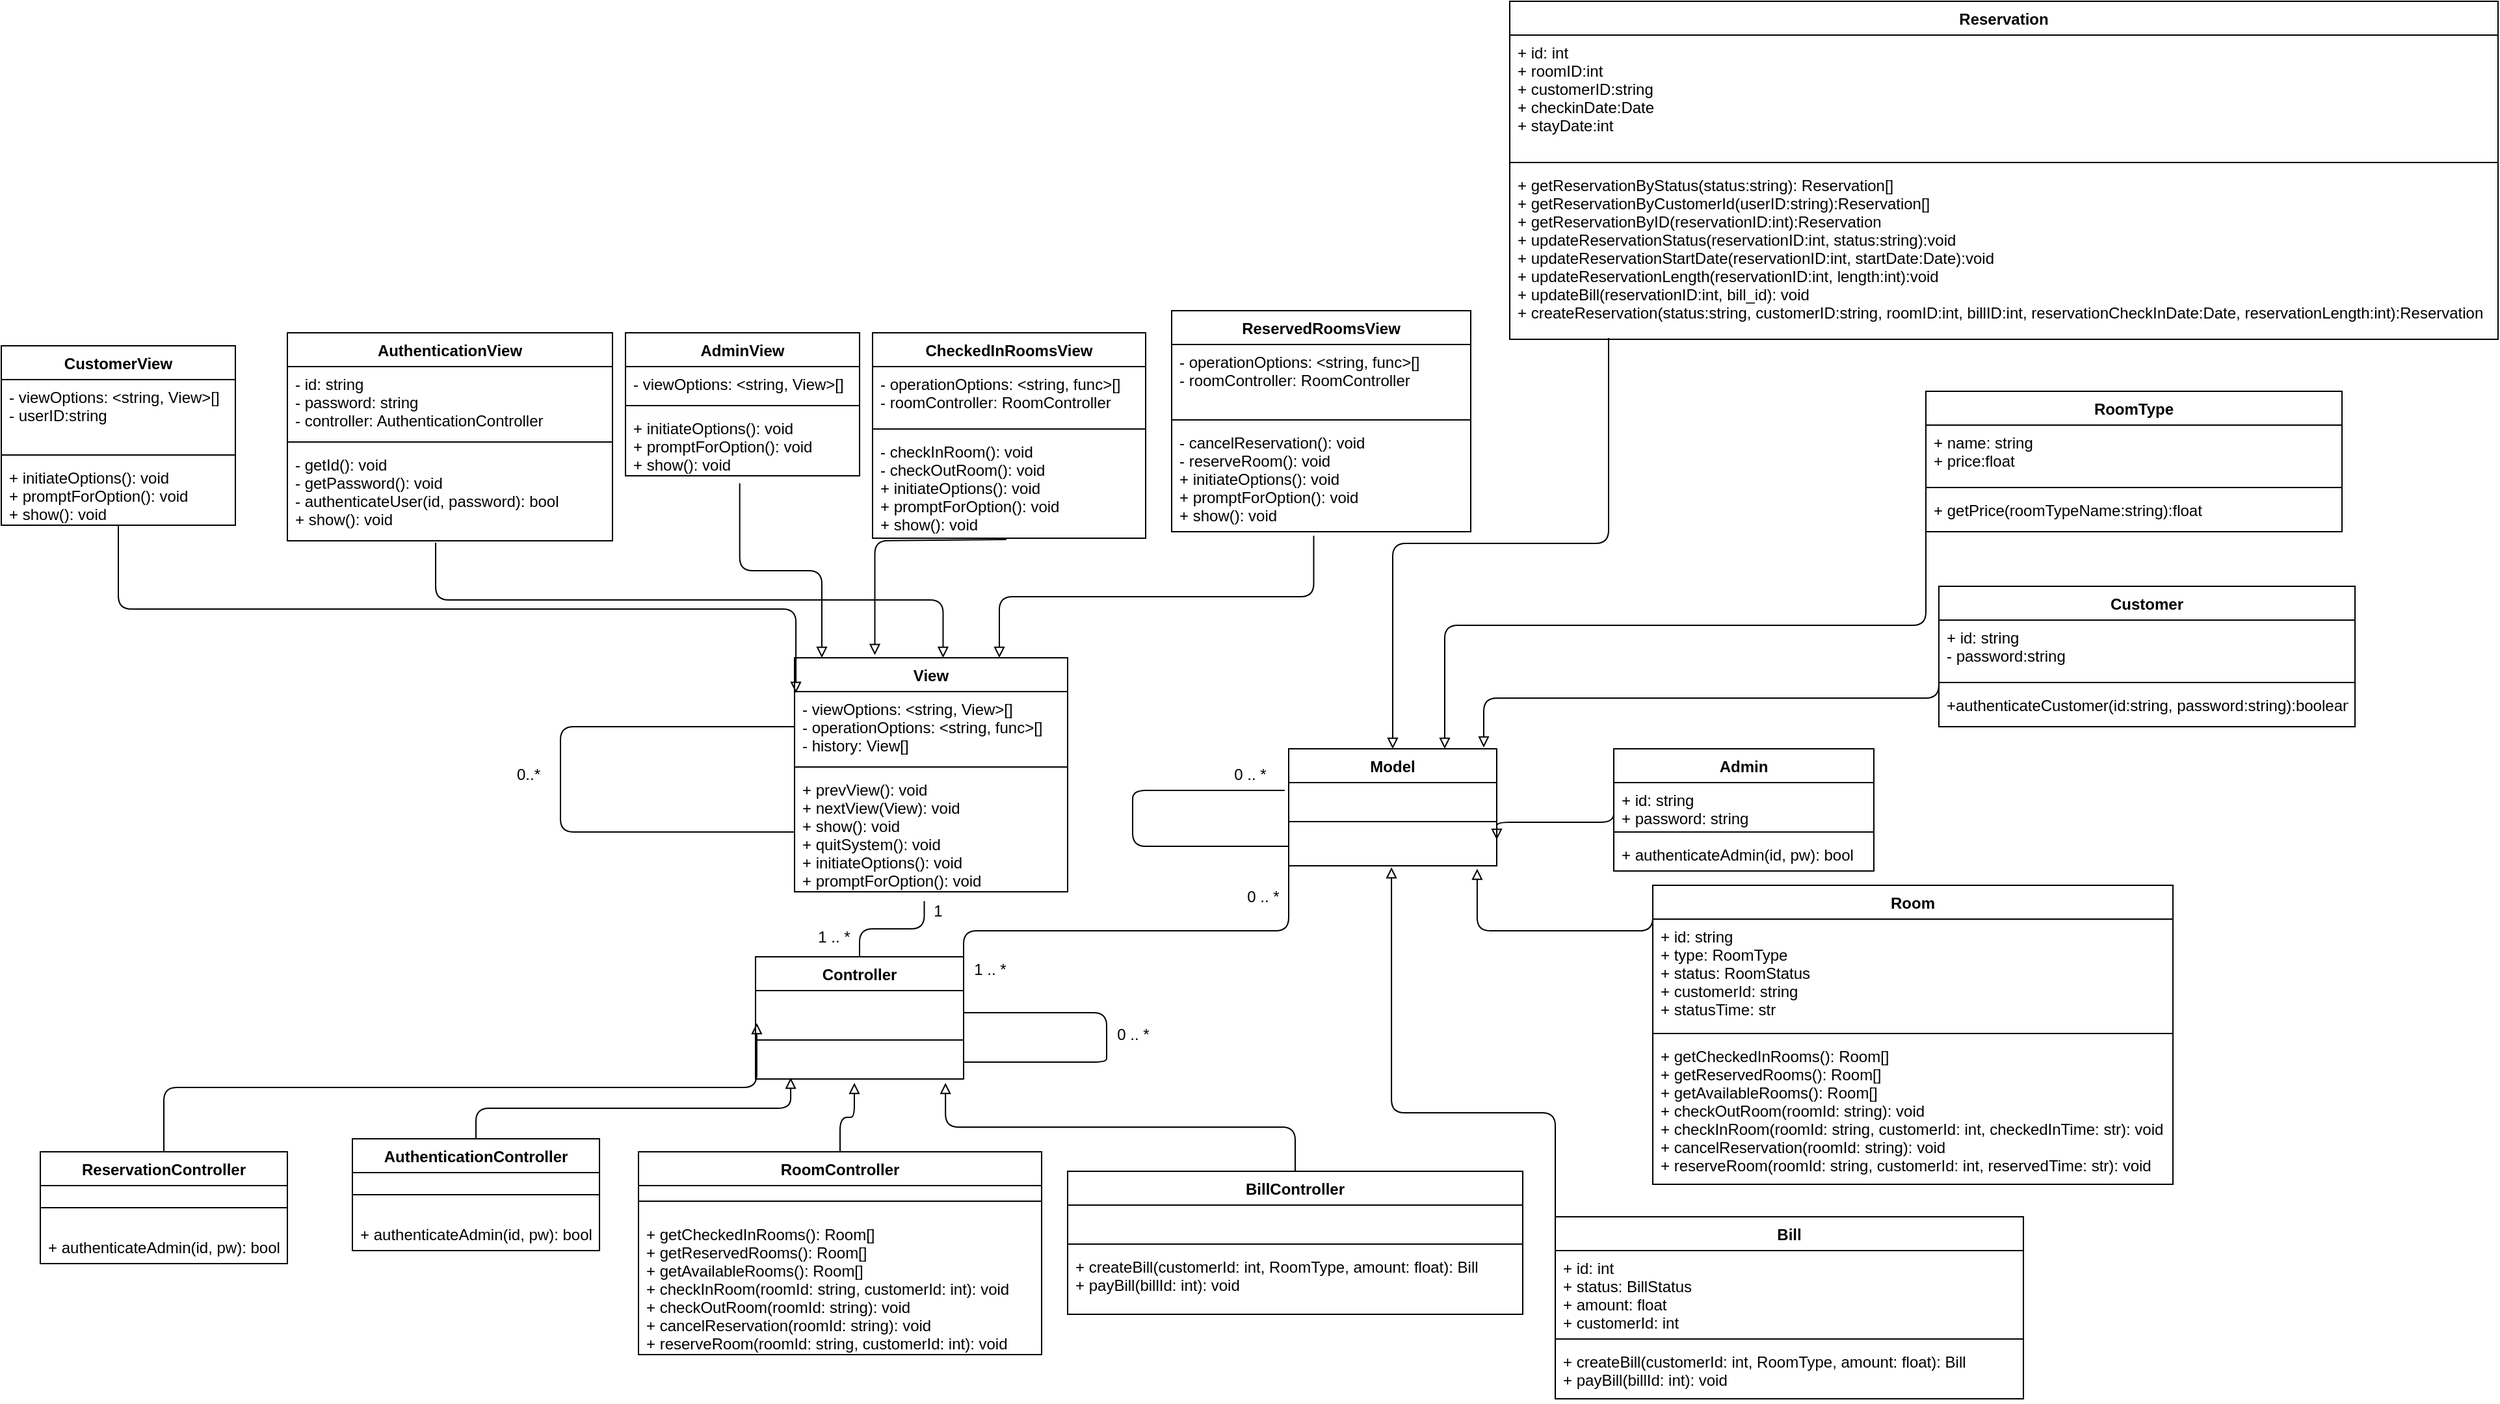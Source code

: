 <mxfile version="20.2.3" type="device"><diagram id="GkyFq522ufnCWcVk9DP3" name="Page-1"><mxGraphModel dx="2522" dy="1707" grid="1" gridSize="10" guides="1" tooltips="1" connect="1" arrows="1" fold="1" page="1" pageScale="1" pageWidth="1100" pageHeight="850" math="0" shadow="0"><root><mxCell id="0"/><mxCell id="1" parent="0"/><mxCell id="Hiqv2ZZL3TNzSeIykQGR-9" value="" style="endArrow=block;html=1;endFill=0;edgeStyle=elbowEdgeStyle;elbow=vertical;entryX=0.544;entryY=0;entryDx=0;entryDy=0;entryPerimeter=0;exitX=0.456;exitY=1.019;exitDx=0;exitDy=0;exitPerimeter=0;" parent="1" source="Hiqv2ZZL3TNzSeIykQGR-8" target="Hiqv2ZZL3TNzSeIykQGR-1" edge="1"><mxGeometry width="160" relative="1" as="geometry"><mxPoint x="110" y="115" as="sourcePoint"/><mxPoint x="610" y="95" as="targetPoint"/></mxGeometry></mxCell><mxCell id="Hiqv2ZZL3TNzSeIykQGR-28" value="" style="endArrow=block;html=1;endFill=0;edgeStyle=elbowEdgeStyle;elbow=vertical;entryX=0.1;entryY=0;entryDx=0;entryDy=0;entryPerimeter=0;exitX=0.488;exitY=1.115;exitDx=0;exitDy=0;exitPerimeter=0;" parent="1" source="Hiqv2ZZL3TNzSeIykQGR-14" target="Hiqv2ZZL3TNzSeIykQGR-1" edge="1"><mxGeometry width="160" relative="1" as="geometry"><mxPoint x="110" y="25" as="sourcePoint"/><mxPoint x="334.96" y="-96.01" as="targetPoint"/></mxGeometry></mxCell><mxCell id="Hiqv2ZZL3TNzSeIykQGR-29" value="" style="endArrow=block;html=1;endFill=0;edgeStyle=elbowEdgeStyle;elbow=vertical;entryX=0.294;entryY=-0.012;entryDx=0;entryDy=0;entryPerimeter=0;exitX=0.49;exitY=1.013;exitDx=0;exitDy=0;exitPerimeter=0;" parent="1" source="Hiqv2ZZL3TNzSeIykQGR-18" target="Hiqv2ZZL3TNzSeIykQGR-1" edge="1"><mxGeometry width="160" relative="1" as="geometry"><mxPoint x="290" y="25" as="sourcePoint"/><mxPoint x="334.96" y="-96.01" as="targetPoint"/><Array as="points"><mxPoint x="520" y="175"/></Array></mxGeometry></mxCell><mxCell id="Hiqv2ZZL3TNzSeIykQGR-30" value="" style="endArrow=block;html=1;endFill=0;edgeStyle=elbowEdgeStyle;elbow=vertical;exitX=0.475;exitY=1.038;exitDx=0;exitDy=0;entryX=0.75;entryY=0;entryDx=0;entryDy=0;exitPerimeter=0;" parent="1" source="Hiqv2ZZL3TNzSeIykQGR-22" target="Hiqv2ZZL3TNzSeIykQGR-1" edge="1"><mxGeometry width="160" relative="1" as="geometry"><mxPoint x="625.04" y="25" as="sourcePoint"/><mxPoint x="340" y="-95" as="targetPoint"/></mxGeometry></mxCell><mxCell id="Hiqv2ZZL3TNzSeIykQGR-48" value="" style="endArrow=block;html=1;endFill=0;edgeStyle=elbowEdgeStyle;elbow=vertical;exitX=0.5;exitY=0;exitDx=0;exitDy=0;entryX=0.169;entryY=0.962;entryDx=0;entryDy=0;entryPerimeter=0;" parent="1" source="Hiqv2ZZL3TNzSeIykQGR-36" target="Hiqv2ZZL3TNzSeIykQGR-35" edge="1"><mxGeometry width="160" relative="1" as="geometry"><mxPoint x="700" y="485" as="sourcePoint"/><mxPoint x="860" y="485" as="targetPoint"/></mxGeometry></mxCell><mxCell id="Hiqv2ZZL3TNzSeIykQGR-49" value="" style="endArrow=block;html=1;endFill=0;edgeStyle=elbowEdgeStyle;elbow=vertical;entryX=0.475;entryY=1.115;entryDx=0;entryDy=0;entryPerimeter=0;exitX=0.5;exitY=0;exitDx=0;exitDy=0;" parent="1" source="Hiqv2ZZL3TNzSeIykQGR-40" target="Hiqv2ZZL3TNzSeIykQGR-35" edge="1"><mxGeometry width="160" relative="1" as="geometry"><mxPoint x="446" y="625" as="sourcePoint"/><mxPoint x="407.04" y="590.012" as="targetPoint"/></mxGeometry></mxCell><mxCell id="Hiqv2ZZL3TNzSeIykQGR-50" value="" style="endArrow=block;html=1;endFill=0;edgeStyle=elbowEdgeStyle;elbow=vertical;entryX=0.913;entryY=1.115;entryDx=0;entryDy=0;entryPerimeter=0;exitX=0.5;exitY=0;exitDx=0;exitDy=0;" parent="1" source="Hiqv2ZZL3TNzSeIykQGR-44" target="Hiqv2ZZL3TNzSeIykQGR-35" edge="1"><mxGeometry width="160" relative="1" as="geometry"><mxPoint x="460" y="645" as="sourcePoint"/><mxPoint x="456" y="593.99" as="targetPoint"/></mxGeometry></mxCell><mxCell id="Hiqv2ZZL3TNzSeIykQGR-52" value="1 .. *" style="text;html=1;align=center;verticalAlign=middle;resizable=0;points=[];autosize=1;" parent="1" vertex="1"><mxGeometry x="410" y="470" width="40" height="20" as="geometry"/></mxCell><mxCell id="Hiqv2ZZL3TNzSeIykQGR-54" value="" style="html=1;endArrow=none;endFill=0;edgeStyle=elbowEdgeStyle;elbow=vertical;endSize=10;entryX=0.475;entryY=1.077;entryDx=0;entryDy=0;entryPerimeter=0;exitX=0.5;exitY=0;exitDx=0;exitDy=0;" parent="1" source="Hiqv2ZZL3TNzSeIykQGR-32" target="Hiqv2ZZL3TNzSeIykQGR-4" edge="1"><mxGeometry width="160" relative="1" as="geometry"><mxPoint x="476" y="465" as="sourcePoint"/><mxPoint x="740" y="405" as="targetPoint"/></mxGeometry></mxCell><mxCell id="Hiqv2ZZL3TNzSeIykQGR-55" value="1" style="text;html=1;align=center;verticalAlign=middle;resizable=0;points=[];autosize=1;" parent="1" vertex="1"><mxGeometry x="500" y="450" width="20" height="20" as="geometry"/></mxCell><mxCell id="Hiqv2ZZL3TNzSeIykQGR-83" value="" style="endArrow=block;html=1;endFill=0;edgeStyle=elbowEdgeStyle;elbow=vertical;exitX=0;exitY=0.5;exitDx=0;exitDy=0;" parent="1" source="Hiqv2ZZL3TNzSeIykQGR-68" edge="1"><mxGeometry width="160" relative="1" as="geometry"><mxPoint x="1000" y="385" as="sourcePoint"/><mxPoint x="930" y="334" as="targetPoint"/></mxGeometry></mxCell><mxCell id="Hiqv2ZZL3TNzSeIykQGR-86" value="" style="endArrow=block;html=1;endFill=0;edgeStyle=elbowEdgeStyle;elbow=vertical;exitX=0;exitY=0.5;exitDx=0;exitDy=0;" parent="1" source="Hiqv2ZZL3TNzSeIykQGR-72" edge="1"><mxGeometry width="160" relative="1" as="geometry"><mxPoint x="950" y="405" as="sourcePoint"/><mxPoint x="940" y="405" as="targetPoint"/></mxGeometry></mxCell><mxCell id="Hiqv2ZZL3TNzSeIykQGR-88" value="" style="endArrow=block;html=1;endFill=0;edgeStyle=elbowEdgeStyle;elbow=vertical;exitX=0;exitY=0;exitDx=0;exitDy=0;entryX=0.906;entryY=1.077;entryDx=0;entryDy=0;entryPerimeter=0;" parent="1" source="Hiqv2ZZL3TNzSeIykQGR-75" target="Hiqv2ZZL3TNzSeIykQGR-66" edge="1"><mxGeometry width="160" relative="1" as="geometry"><mxPoint x="1020" y="527.5" as="sourcePoint"/><mxPoint x="930" y="528.5" as="targetPoint"/><Array as="points"><mxPoint x="980" y="475"/><mxPoint x="980" y="454"/></Array></mxGeometry></mxCell><mxCell id="Hiqv2ZZL3TNzSeIykQGR-89" value="" style="endArrow=block;html=1;endFill=0;edgeStyle=elbowEdgeStyle;elbow=vertical;exitX=0;exitY=0.359;exitDx=0;exitDy=0;entryX=0.494;entryY=1.038;entryDx=0;entryDy=0;entryPerimeter=0;exitPerimeter=0;" parent="1" source="Hiqv2ZZL3TNzSeIykQGR-80" target="Hiqv2ZZL3TNzSeIykQGR-66" edge="1"><mxGeometry width="160" relative="1" as="geometry"><mxPoint x="1030" y="605" as="sourcePoint"/><mxPoint x="924.96" y="543.002" as="targetPoint"/><Array as="points"><mxPoint x="980" y="615"/></Array></mxGeometry></mxCell><mxCell id="Hiqv2ZZL3TNzSeIykQGR-90" value="" style="edgeStyle=elbowEdgeStyle;html=1;endArrow=none;elbow=vertical;exitX=1;exitY=0.5;exitDx=0;exitDy=0;" parent="1" source="Hiqv2ZZL3TNzSeIykQGR-33" edge="1"><mxGeometry width="160" relative="1" as="geometry"><mxPoint x="620" y="405" as="sourcePoint"/><mxPoint x="780" y="374" as="targetPoint"/><Array as="points"><mxPoint x="750" y="475"/><mxPoint x="670" y="534"/></Array></mxGeometry></mxCell><mxCell id="Hiqv2ZZL3TNzSeIykQGR-91" value="0 .. *" style="text;html=1;align=center;verticalAlign=middle;resizable=0;points=[];autosize=1;" parent="1" vertex="1"><mxGeometry x="740" y="439" width="40" height="20" as="geometry"/></mxCell><mxCell id="Hiqv2ZZL3TNzSeIykQGR-92" value="1 .. *" style="text;html=1;align=center;verticalAlign=middle;resizable=0;points=[];autosize=1;" parent="1" vertex="1"><mxGeometry x="530" y="495" width="40" height="20" as="geometry"/></mxCell><mxCell id="iEC_r5GPIJfNSvtTYuvK-2" value="0 .. *" style="text;html=1;align=center;verticalAlign=middle;resizable=0;points=[];autosize=1;" parent="1" vertex="1"><mxGeometry x="640" y="545" width="40" height="20" as="geometry"/></mxCell><mxCell id="Hiqv2ZZL3TNzSeIykQGR-1" value="View" style="swimlane;fontStyle=1;align=center;verticalAlign=top;childLayout=stackLayout;horizontal=1;startSize=26;horizontalStack=0;resizeParent=1;resizeParentMax=0;resizeLast=0;collapsible=1;marginBottom=0;" parent="1" vertex="1"><mxGeometry x="400" y="265" width="210" height="180" as="geometry"/></mxCell><mxCell id="Hiqv2ZZL3TNzSeIykQGR-2" value="- viewOptions: &lt;string, View&gt;[]&#10;- operationOptions: &lt;string, func&gt;[]&#10;- history: View[]" style="text;strokeColor=none;fillColor=none;align=left;verticalAlign=top;spacingLeft=4;spacingRight=4;overflow=hidden;rotatable=0;points=[[0,0.5],[1,0.5]];portConstraint=eastwest;" parent="Hiqv2ZZL3TNzSeIykQGR-1" vertex="1"><mxGeometry y="26" width="210" height="54" as="geometry"/></mxCell><mxCell id="Hiqv2ZZL3TNzSeIykQGR-3" value="" style="line;strokeWidth=1;fillColor=none;align=left;verticalAlign=middle;spacingTop=-1;spacingLeft=3;spacingRight=3;rotatable=0;labelPosition=right;points=[];portConstraint=eastwest;" parent="Hiqv2ZZL3TNzSeIykQGR-1" vertex="1"><mxGeometry y="80" width="210" height="8" as="geometry"/></mxCell><mxCell id="Hiqv2ZZL3TNzSeIykQGR-4" value="+ prevView(): void&#10;+ nextView(View): void&#10;+ show(): void&#10;+ quitSystem(): void&#10;+ initiateOptions(): void&#10;+ promptForOption(): void" style="text;strokeColor=none;fillColor=none;align=left;verticalAlign=top;spacingLeft=4;spacingRight=4;overflow=hidden;rotatable=0;points=[[0,0.5],[1,0.5]];portConstraint=eastwest;" parent="Hiqv2ZZL3TNzSeIykQGR-1" vertex="1"><mxGeometry y="88" width="210" height="92" as="geometry"/></mxCell><mxCell id="Qbf3u0AygKGLp--Ei2p_-1" value="" style="endArrow=none;html=1;entryX=0;entryY=0.5;entryDx=0;entryDy=0;exitX=0;exitY=0.5;exitDx=0;exitDy=0;" parent="Hiqv2ZZL3TNzSeIykQGR-1" source="Hiqv2ZZL3TNzSeIykQGR-4" target="Hiqv2ZZL3TNzSeIykQGR-2" edge="1"><mxGeometry width="50" height="50" relative="1" as="geometry"><mxPoint x="140" y="265" as="sourcePoint"/><mxPoint x="190" y="215" as="targetPoint"/><Array as="points"><mxPoint x="-180" y="134"/><mxPoint x="-180" y="85"/><mxPoint x="-180" y="53"/></Array></mxGeometry></mxCell><mxCell id="Hiqv2ZZL3TNzSeIykQGR-32" value="Controller" style="swimlane;fontStyle=1;align=center;verticalAlign=top;childLayout=stackLayout;horizontal=1;startSize=26;horizontalStack=0;resizeParent=1;resizeParentMax=0;resizeLast=0;collapsible=1;marginBottom=0;" parent="1" vertex="1"><mxGeometry x="370" y="495" width="160" height="94" as="geometry"/></mxCell><mxCell id="Hiqv2ZZL3TNzSeIykQGR-33" value=" &#10;" style="text;strokeColor=none;fillColor=none;align=left;verticalAlign=top;spacingLeft=4;spacingRight=4;overflow=hidden;rotatable=0;points=[[0,0.5],[1,0.5]];portConstraint=eastwest;" parent="Hiqv2ZZL3TNzSeIykQGR-32" vertex="1"><mxGeometry y="26" width="160" height="34" as="geometry"/></mxCell><mxCell id="Hiqv2ZZL3TNzSeIykQGR-34" value="" style="line;strokeWidth=1;fillColor=none;align=left;verticalAlign=middle;spacingTop=-1;spacingLeft=3;spacingRight=3;rotatable=0;labelPosition=right;points=[];portConstraint=eastwest;" parent="Hiqv2ZZL3TNzSeIykQGR-32" vertex="1"><mxGeometry y="60" width="160" height="8" as="geometry"/></mxCell><mxCell id="Hiqv2ZZL3TNzSeIykQGR-35" value=" &#10;" style="text;strokeColor=none;fillColor=none;align=left;verticalAlign=top;spacingLeft=4;spacingRight=4;overflow=hidden;rotatable=0;points=[[0,0.5],[1,0.5]];portConstraint=eastwest;" parent="Hiqv2ZZL3TNzSeIykQGR-32" vertex="1"><mxGeometry y="68" width="160" height="26" as="geometry"/></mxCell><mxCell id="iEC_r5GPIJfNSvtTYuvK-1" value="" style="endArrow=none;html=1;exitX=1;exitY=0.5;exitDx=0;exitDy=0;entryX=1;entryY=0.5;entryDx=0;entryDy=0;" parent="Hiqv2ZZL3TNzSeIykQGR-32" source="Hiqv2ZZL3TNzSeIykQGR-33" target="Hiqv2ZZL3TNzSeIykQGR-35" edge="1"><mxGeometry width="50" height="50" relative="1" as="geometry"><mxPoint x="160" y="20" as="sourcePoint"/><mxPoint x="210" y="-30" as="targetPoint"/><Array as="points"><mxPoint x="270" y="43"/><mxPoint x="270" y="70"/><mxPoint x="270" y="81"/></Array></mxGeometry></mxCell><mxCell id="Hiqv2ZZL3TNzSeIykQGR-67" value="Customer" style="swimlane;fontStyle=1;align=center;verticalAlign=top;childLayout=stackLayout;horizontal=1;startSize=26;horizontalStack=0;resizeParent=1;resizeParentMax=0;resizeLast=0;collapsible=1;marginBottom=0;" parent="1" vertex="1"><mxGeometry x="1280" y="210" width="320" height="108" as="geometry"/></mxCell><mxCell id="Hiqv2ZZL3TNzSeIykQGR-68" value="+ id: string&#10;- password:string" style="text;strokeColor=none;fillColor=none;align=left;verticalAlign=top;spacingLeft=4;spacingRight=4;overflow=hidden;rotatable=0;points=[[0,0.5],[1,0.5]];portConstraint=eastwest;" parent="Hiqv2ZZL3TNzSeIykQGR-67" vertex="1"><mxGeometry y="26" width="320" height="44" as="geometry"/></mxCell><mxCell id="Hiqv2ZZL3TNzSeIykQGR-69" value="" style="line;strokeWidth=1;fillColor=none;align=left;verticalAlign=middle;spacingTop=-1;spacingLeft=3;spacingRight=3;rotatable=0;labelPosition=right;points=[];portConstraint=eastwest;" parent="Hiqv2ZZL3TNzSeIykQGR-67" vertex="1"><mxGeometry y="70" width="320" height="8" as="geometry"/></mxCell><mxCell id="Hiqv2ZZL3TNzSeIykQGR-70" value="+authenticateCustomer(id:string, password:string):boolean" style="text;strokeColor=none;fillColor=none;align=left;verticalAlign=top;spacingLeft=4;spacingRight=4;overflow=hidden;rotatable=0;points=[[0,0.5],[1,0.5]];portConstraint=eastwest;" parent="Hiqv2ZZL3TNzSeIykQGR-67" vertex="1"><mxGeometry y="78" width="320" height="30" as="geometry"/></mxCell><mxCell id="Hiqv2ZZL3TNzSeIykQGR-63" value="Model" style="swimlane;fontStyle=1;align=center;verticalAlign=top;childLayout=stackLayout;horizontal=1;startSize=26;horizontalStack=0;resizeParent=1;resizeParentMax=0;resizeLast=0;collapsible=1;marginBottom=0;" parent="1" vertex="1"><mxGeometry x="780" y="335" width="160" height="90" as="geometry"/></mxCell><mxCell id="Hiqv2ZZL3TNzSeIykQGR-64" value=" &#10;" style="text;strokeColor=none;fillColor=none;align=left;verticalAlign=top;spacingLeft=4;spacingRight=4;overflow=hidden;rotatable=0;points=[[0,0.5],[1,0.5]];portConstraint=eastwest;" parent="Hiqv2ZZL3TNzSeIykQGR-63" vertex="1"><mxGeometry y="26" width="160" height="26" as="geometry"/></mxCell><mxCell id="Hiqv2ZZL3TNzSeIykQGR-65" value="" style="line;strokeWidth=1;fillColor=none;align=left;verticalAlign=middle;spacingTop=-1;spacingLeft=3;spacingRight=3;rotatable=0;labelPosition=right;points=[];portConstraint=eastwest;" parent="Hiqv2ZZL3TNzSeIykQGR-63" vertex="1"><mxGeometry y="52" width="160" height="8" as="geometry"/></mxCell><mxCell id="Hiqv2ZZL3TNzSeIykQGR-66" value=" &#10;" style="text;strokeColor=none;fillColor=none;align=left;verticalAlign=top;spacingLeft=4;spacingRight=4;overflow=hidden;rotatable=0;points=[[0,0.5],[1,0.5]];portConstraint=eastwest;" parent="Hiqv2ZZL3TNzSeIykQGR-63" vertex="1"><mxGeometry y="60" width="160" height="30" as="geometry"/></mxCell><mxCell id="Qbf3u0AygKGLp--Ei2p_-4" value="" style="endArrow=none;html=1;entryX=-0.019;entryY=0.231;entryDx=0;entryDy=0;entryPerimeter=0;exitX=0;exitY=0.5;exitDx=0;exitDy=0;" parent="Hiqv2ZZL3TNzSeIykQGR-63" source="Hiqv2ZZL3TNzSeIykQGR-66" target="Hiqv2ZZL3TNzSeIykQGR-64" edge="1"><mxGeometry width="50" height="50" relative="1" as="geometry"><mxPoint x="-240" y="195" as="sourcePoint"/><mxPoint x="-190" y="145" as="targetPoint"/><Array as="points"><mxPoint x="-120" y="75"/><mxPoint x="-120" y="55"/><mxPoint x="-120" y="32"/></Array></mxGeometry></mxCell><mxCell id="Hiqv2ZZL3TNzSeIykQGR-15" value="CheckedInRoomsView" style="swimlane;fontStyle=1;align=center;verticalAlign=top;childLayout=stackLayout;horizontal=1;startSize=26;horizontalStack=0;resizeParent=1;resizeParentMax=0;resizeLast=0;collapsible=1;marginBottom=0;" parent="1" vertex="1"><mxGeometry x="460" y="15" width="210" height="158" as="geometry"/></mxCell><mxCell id="Hiqv2ZZL3TNzSeIykQGR-16" value="- operationOptions: &lt;string, func&gt;[]&#10;- roomController: RoomController&#10;" style="text;strokeColor=none;fillColor=none;align=left;verticalAlign=top;spacingLeft=4;spacingRight=4;overflow=hidden;rotatable=0;points=[[0,0.5],[1,0.5]];portConstraint=eastwest;" parent="Hiqv2ZZL3TNzSeIykQGR-15" vertex="1"><mxGeometry y="26" width="210" height="44" as="geometry"/></mxCell><mxCell id="Hiqv2ZZL3TNzSeIykQGR-17" value="" style="line;strokeWidth=1;fillColor=none;align=left;verticalAlign=middle;spacingTop=-1;spacingLeft=3;spacingRight=3;rotatable=0;labelPosition=right;points=[];portConstraint=eastwest;" parent="Hiqv2ZZL3TNzSeIykQGR-15" vertex="1"><mxGeometry y="70" width="210" height="8" as="geometry"/></mxCell><mxCell id="Hiqv2ZZL3TNzSeIykQGR-18" value="- checkInRoom(): void&#10;- checkOutRoom(): void&#10;+ initiateOptions(): void&#10;+ promptForOption(): void&#10;+ show(): void" style="text;strokeColor=none;fillColor=none;align=left;verticalAlign=top;spacingLeft=4;spacingRight=4;overflow=hidden;rotatable=0;points=[[0,0.5],[1,0.5]];portConstraint=eastwest;" parent="Hiqv2ZZL3TNzSeIykQGR-15" vertex="1"><mxGeometry y="78" width="210" height="80" as="geometry"/></mxCell><mxCell id="Hiqv2ZZL3TNzSeIykQGR-5" value="AuthenticationView" style="swimlane;fontStyle=1;align=center;verticalAlign=top;childLayout=stackLayout;horizontal=1;startSize=26;horizontalStack=0;resizeParent=1;resizeParentMax=0;resizeLast=0;collapsible=1;marginBottom=0;" parent="1" vertex="1"><mxGeometry x="10" y="15" width="250" height="160" as="geometry"/></mxCell><mxCell id="Hiqv2ZZL3TNzSeIykQGR-6" value="- id: string&#10;- password: string&#10;- controller: AuthenticationController" style="text;strokeColor=none;fillColor=none;align=left;verticalAlign=top;spacingLeft=4;spacingRight=4;overflow=hidden;rotatable=0;points=[[0,0.5],[1,0.5]];portConstraint=eastwest;" parent="Hiqv2ZZL3TNzSeIykQGR-5" vertex="1"><mxGeometry y="26" width="250" height="54" as="geometry"/></mxCell><mxCell id="Hiqv2ZZL3TNzSeIykQGR-7" value="" style="line;strokeWidth=1;fillColor=none;align=left;verticalAlign=middle;spacingTop=-1;spacingLeft=3;spacingRight=3;rotatable=0;labelPosition=right;points=[];portConstraint=eastwest;" parent="Hiqv2ZZL3TNzSeIykQGR-5" vertex="1"><mxGeometry y="80" width="250" height="8" as="geometry"/></mxCell><mxCell id="Hiqv2ZZL3TNzSeIykQGR-8" value="- getId(): void&#10;- getPassword(): void&#10;- authenticateUser(id, password): bool&#10;+ show(): void" style="text;strokeColor=none;fillColor=none;align=left;verticalAlign=top;spacingLeft=4;spacingRight=4;overflow=hidden;rotatable=0;points=[[0,0.5],[1,0.5]];portConstraint=eastwest;" parent="Hiqv2ZZL3TNzSeIykQGR-5" vertex="1"><mxGeometry y="88" width="250" height="72" as="geometry"/></mxCell><mxCell id="Hiqv2ZZL3TNzSeIykQGR-19" value="ReservedRoomsView" style="swimlane;fontStyle=1;align=center;verticalAlign=top;childLayout=stackLayout;horizontal=1;startSize=26;horizontalStack=0;resizeParent=1;resizeParentMax=0;resizeLast=0;collapsible=1;marginBottom=0;" parent="1" vertex="1"><mxGeometry x="690" y="-2" width="230" height="170" as="geometry"/></mxCell><mxCell id="Hiqv2ZZL3TNzSeIykQGR-20" value="- operationOptions: &lt;string, func&gt;[]&#10;- roomController: RoomController&#10;" style="text;strokeColor=none;fillColor=none;align=left;verticalAlign=top;spacingLeft=4;spacingRight=4;overflow=hidden;rotatable=0;points=[[0,0.5],[1,0.5]];portConstraint=eastwest;" parent="Hiqv2ZZL3TNzSeIykQGR-19" vertex="1"><mxGeometry y="26" width="230" height="54" as="geometry"/></mxCell><mxCell id="Hiqv2ZZL3TNzSeIykQGR-21" value="" style="line;strokeWidth=1;fillColor=none;align=left;verticalAlign=middle;spacingTop=-1;spacingLeft=3;spacingRight=3;rotatable=0;labelPosition=right;points=[];portConstraint=eastwest;" parent="Hiqv2ZZL3TNzSeIykQGR-19" vertex="1"><mxGeometry y="80" width="230" height="8" as="geometry"/></mxCell><mxCell id="Hiqv2ZZL3TNzSeIykQGR-22" value="- cancelReservation(): void&#10;- reserveRoom(): void&#10;+ initiateOptions(): void&#10;+ promptForOption(): void&#10;+ show(): void" style="text;strokeColor=none;fillColor=none;align=left;verticalAlign=top;spacingLeft=4;spacingRight=4;overflow=hidden;rotatable=0;points=[[0,0.5],[1,0.5]];portConstraint=eastwest;" parent="Hiqv2ZZL3TNzSeIykQGR-19" vertex="1"><mxGeometry y="88" width="230" height="82" as="geometry"/></mxCell><mxCell id="Hiqv2ZZL3TNzSeIykQGR-11" value="AdminView" style="swimlane;fontStyle=1;align=center;verticalAlign=top;childLayout=stackLayout;horizontal=1;startSize=26;horizontalStack=0;resizeParent=1;resizeParentMax=0;resizeLast=0;collapsible=1;marginBottom=0;" parent="1" vertex="1"><mxGeometry x="270" y="15" width="180" height="110" as="geometry"/></mxCell><mxCell id="Hiqv2ZZL3TNzSeIykQGR-12" value="- viewOptions: &lt;string, View&gt;[]" style="text;strokeColor=none;fillColor=none;align=left;verticalAlign=top;spacingLeft=4;spacingRight=4;overflow=hidden;rotatable=0;points=[[0,0.5],[1,0.5]];portConstraint=eastwest;" parent="Hiqv2ZZL3TNzSeIykQGR-11" vertex="1"><mxGeometry y="26" width="180" height="26" as="geometry"/></mxCell><mxCell id="Hiqv2ZZL3TNzSeIykQGR-13" value="" style="line;strokeWidth=1;fillColor=none;align=left;verticalAlign=middle;spacingTop=-1;spacingLeft=3;spacingRight=3;rotatable=0;labelPosition=right;points=[];portConstraint=eastwest;" parent="Hiqv2ZZL3TNzSeIykQGR-11" vertex="1"><mxGeometry y="52" width="180" height="8" as="geometry"/></mxCell><mxCell id="Hiqv2ZZL3TNzSeIykQGR-14" value="+ initiateOptions(): void&#10;+ promptForOption(): void&#10;+ show(): void" style="text;strokeColor=none;fillColor=none;align=left;verticalAlign=top;spacingLeft=4;spacingRight=4;overflow=hidden;rotatable=0;points=[[0,0.5],[1,0.5]];portConstraint=eastwest;" parent="Hiqv2ZZL3TNzSeIykQGR-11" vertex="1"><mxGeometry y="60" width="180" height="50" as="geometry"/></mxCell><mxCell id="Hiqv2ZZL3TNzSeIykQGR-79" value="Bill" style="swimlane;fontStyle=1;align=center;verticalAlign=top;childLayout=stackLayout;horizontal=1;startSize=26;horizontalStack=0;resizeParent=1;resizeParentMax=0;resizeLast=0;collapsible=1;marginBottom=0;" parent="1" vertex="1"><mxGeometry x="985" y="695" width="360" height="140" as="geometry"/></mxCell><mxCell id="Hiqv2ZZL3TNzSeIykQGR-80" value="+ id: int&#10;+ status: BillStatus&#10;+ amount: float&#10;+ customerId: int" style="text;strokeColor=none;fillColor=none;align=left;verticalAlign=top;spacingLeft=4;spacingRight=4;overflow=hidden;rotatable=0;points=[[0,0.5],[1,0.5]];portConstraint=eastwest;" parent="Hiqv2ZZL3TNzSeIykQGR-79" vertex="1"><mxGeometry y="26" width="360" height="64" as="geometry"/></mxCell><mxCell id="Hiqv2ZZL3TNzSeIykQGR-81" value="" style="line;strokeWidth=1;fillColor=none;align=left;verticalAlign=middle;spacingTop=-1;spacingLeft=3;spacingRight=3;rotatable=0;labelPosition=right;points=[];portConstraint=eastwest;" parent="Hiqv2ZZL3TNzSeIykQGR-79" vertex="1"><mxGeometry y="90" width="360" height="8" as="geometry"/></mxCell><mxCell id="Hiqv2ZZL3TNzSeIykQGR-82" value="+ createBill(customerId: int, RoomType, amount: float): Bill&#10;+ payBill(billId: int): void" style="text;strokeColor=none;fillColor=none;align=left;verticalAlign=top;spacingLeft=4;spacingRight=4;overflow=hidden;rotatable=0;points=[[0,0.5],[1,0.5]];portConstraint=eastwest;" parent="Hiqv2ZZL3TNzSeIykQGR-79" vertex="1"><mxGeometry y="98" width="360" height="42" as="geometry"/></mxCell><mxCell id="Qbf3u0AygKGLp--Ei2p_-2" value="0..*" style="text;html=1;align=center;verticalAlign=middle;resizable=0;points=[];autosize=1;" parent="1" vertex="1"><mxGeometry x="180" y="345" width="30" height="20" as="geometry"/></mxCell><mxCell id="Qbf3u0AygKGLp--Ei2p_-5" value="0 .. *" style="text;html=1;align=center;verticalAlign=middle;resizable=0;points=[];autosize=1;" parent="1" vertex="1"><mxGeometry x="730" y="345" width="40" height="20" as="geometry"/></mxCell><mxCell id="Hiqv2ZZL3TNzSeIykQGR-36" value="AuthenticationController" style="swimlane;fontStyle=1;align=center;verticalAlign=top;childLayout=stackLayout;horizontal=1;startSize=26;horizontalStack=0;resizeParent=1;resizeParentMax=0;resizeLast=0;collapsible=1;marginBottom=0;" parent="1" vertex="1"><mxGeometry x="60" y="635" width="190" height="86" as="geometry"/></mxCell><mxCell id="Hiqv2ZZL3TNzSeIykQGR-38" value=" &#10;" style="line;strokeWidth=1;fillColor=none;align=left;verticalAlign=middle;spacingTop=-1;spacingLeft=3;spacingRight=3;rotatable=0;labelPosition=right;points=[];portConstraint=eastwest;" parent="Hiqv2ZZL3TNzSeIykQGR-36" vertex="1"><mxGeometry y="26" width="190" height="34" as="geometry"/></mxCell><mxCell id="Hiqv2ZZL3TNzSeIykQGR-39" value="+ authenticateAdmin(id, pw): bool" style="text;strokeColor=none;fillColor=none;align=left;verticalAlign=top;spacingLeft=4;spacingRight=4;overflow=hidden;rotatable=0;points=[[0,0.5],[1,0.5]];portConstraint=eastwest;" parent="Hiqv2ZZL3TNzSeIykQGR-36" vertex="1"><mxGeometry y="60" width="190" height="26" as="geometry"/></mxCell><mxCell id="Hiqv2ZZL3TNzSeIykQGR-40" value="RoomController" style="swimlane;fontStyle=1;align=center;verticalAlign=top;childLayout=stackLayout;horizontal=1;startSize=26;horizontalStack=0;resizeParent=1;resizeParentMax=0;resizeLast=0;collapsible=1;marginBottom=0;" parent="1" vertex="1"><mxGeometry x="280" y="645" width="310" height="156" as="geometry"/></mxCell><mxCell id="Hiqv2ZZL3TNzSeIykQGR-42" value=" &#10;" style="line;strokeWidth=1;fillColor=none;align=left;verticalAlign=middle;spacingTop=-1;spacingLeft=3;spacingRight=3;rotatable=0;labelPosition=right;points=[];portConstraint=eastwest;" parent="Hiqv2ZZL3TNzSeIykQGR-40" vertex="1"><mxGeometry y="26" width="310" height="24" as="geometry"/></mxCell><mxCell id="Hiqv2ZZL3TNzSeIykQGR-43" value="+ getCheckedInRooms(): Room[]&#10;+ getReservedRooms(): Room[]&#10;+ getAvailableRooms(): Room[]&#10;+ checkInRoom(roomId: string, customerId: int): void&#10;+ checkOutRoom(roomId: string): void&#10;+ cancelReservation(roomId: string): void&#10;+ reserveRoom(roomId: string, customerId: int): void" style="text;strokeColor=none;fillColor=none;align=left;verticalAlign=top;spacingLeft=4;spacingRight=4;overflow=hidden;rotatable=0;points=[[0,0.5],[1,0.5]];portConstraint=eastwest;" parent="Hiqv2ZZL3TNzSeIykQGR-40" vertex="1"><mxGeometry y="50" width="310" height="106" as="geometry"/></mxCell><mxCell id="Hiqv2ZZL3TNzSeIykQGR-44" value="BillController" style="swimlane;fontStyle=1;align=center;verticalAlign=top;childLayout=stackLayout;horizontal=1;startSize=26;horizontalStack=0;resizeParent=1;resizeParentMax=0;resizeLast=0;collapsible=1;marginBottom=0;" parent="1" vertex="1"><mxGeometry x="610" y="660" width="350" height="110" as="geometry"/></mxCell><mxCell id="Hiqv2ZZL3TNzSeIykQGR-45" value=" &#10;" style="text;strokeColor=none;fillColor=none;align=left;verticalAlign=top;spacingLeft=4;spacingRight=4;overflow=hidden;rotatable=0;points=[[0,0.5],[1,0.5]];portConstraint=eastwest;" parent="Hiqv2ZZL3TNzSeIykQGR-44" vertex="1"><mxGeometry y="26" width="350" height="26" as="geometry"/></mxCell><mxCell id="Hiqv2ZZL3TNzSeIykQGR-46" value="" style="line;strokeWidth=1;fillColor=none;align=left;verticalAlign=middle;spacingTop=-1;spacingLeft=3;spacingRight=3;rotatable=0;labelPosition=right;points=[];portConstraint=eastwest;" parent="Hiqv2ZZL3TNzSeIykQGR-44" vertex="1"><mxGeometry y="52" width="350" height="8" as="geometry"/></mxCell><mxCell id="Hiqv2ZZL3TNzSeIykQGR-47" value="+ createBill(customerId: int, RoomType, amount: float): Bill&#10;+ payBill(billId: int): void" style="text;strokeColor=none;fillColor=none;align=left;verticalAlign=top;spacingLeft=4;spacingRight=4;overflow=hidden;rotatable=0;points=[[0,0.5],[1,0.5]];portConstraint=eastwest;" parent="Hiqv2ZZL3TNzSeIykQGR-44" vertex="1"><mxGeometry y="60" width="350" height="50" as="geometry"/></mxCell><mxCell id="Hiqv2ZZL3TNzSeIykQGR-71" value="Admin" style="swimlane;fontStyle=1;align=center;verticalAlign=top;childLayout=stackLayout;horizontal=1;startSize=26;horizontalStack=0;resizeParent=1;resizeParentMax=0;resizeLast=0;collapsible=1;marginBottom=0;" parent="1" vertex="1"><mxGeometry x="1030" y="335" width="200" height="94" as="geometry"/></mxCell><mxCell id="Hiqv2ZZL3TNzSeIykQGR-72" value="+ id: string&#10;+ password: string" style="text;strokeColor=none;fillColor=none;align=left;verticalAlign=top;spacingLeft=4;spacingRight=4;overflow=hidden;rotatable=0;points=[[0,0.5],[1,0.5]];portConstraint=eastwest;" parent="Hiqv2ZZL3TNzSeIykQGR-71" vertex="1"><mxGeometry y="26" width="200" height="34" as="geometry"/></mxCell><mxCell id="Hiqv2ZZL3TNzSeIykQGR-73" value="" style="line;strokeWidth=1;fillColor=none;align=left;verticalAlign=middle;spacingTop=-1;spacingLeft=3;spacingRight=3;rotatable=0;labelPosition=right;points=[];portConstraint=eastwest;" parent="Hiqv2ZZL3TNzSeIykQGR-71" vertex="1"><mxGeometry y="60" width="200" height="8" as="geometry"/></mxCell><mxCell id="Hiqv2ZZL3TNzSeIykQGR-74" value="+ authenticateAdmin(id, pw): bool" style="text;strokeColor=none;fillColor=none;align=left;verticalAlign=top;spacingLeft=4;spacingRight=4;overflow=hidden;rotatable=0;points=[[0,0.5],[1,0.5]];portConstraint=eastwest;" parent="Hiqv2ZZL3TNzSeIykQGR-71" vertex="1"><mxGeometry y="68" width="200" height="26" as="geometry"/></mxCell><mxCell id="Hiqv2ZZL3TNzSeIykQGR-75" value="Room" style="swimlane;fontStyle=1;align=center;verticalAlign=top;childLayout=stackLayout;horizontal=1;startSize=26;horizontalStack=0;resizeParent=1;resizeParentMax=0;resizeLast=0;collapsible=1;marginBottom=0;" parent="1" vertex="1"><mxGeometry x="1060" y="440" width="400" height="230" as="geometry"/></mxCell><mxCell id="Hiqv2ZZL3TNzSeIykQGR-76" value="+ id: string&#10;+ type: RoomType&#10;+ status: RoomStatus&#10;+ customerId: string&#10;+ statusTime: str&#10;" style="text;strokeColor=none;fillColor=none;align=left;verticalAlign=top;spacingLeft=4;spacingRight=4;overflow=hidden;rotatable=0;points=[[0,0.5],[1,0.5]];portConstraint=eastwest;" parent="Hiqv2ZZL3TNzSeIykQGR-75" vertex="1"><mxGeometry y="26" width="400" height="84" as="geometry"/></mxCell><mxCell id="Hiqv2ZZL3TNzSeIykQGR-77" value="" style="line;strokeWidth=1;fillColor=none;align=left;verticalAlign=middle;spacingTop=-1;spacingLeft=3;spacingRight=3;rotatable=0;labelPosition=right;points=[];portConstraint=eastwest;" parent="Hiqv2ZZL3TNzSeIykQGR-75" vertex="1"><mxGeometry y="110" width="400" height="8" as="geometry"/></mxCell><mxCell id="Hiqv2ZZL3TNzSeIykQGR-78" value="+ getCheckedInRooms(): Room[]&#10;+ getReservedRooms(): Room[]&#10;+ getAvailableRooms(): Room[]&#10;+ checkOutRoom(roomId: string): void&#10;+ checkInRoom(roomId: string, customerId: int, checkedInTime: str): void&#10;+ cancelReservation(roomId: string): void&#10;+ reserveRoom(roomId: string, customerId: int, reservedTime: str): void" style="text;strokeColor=none;fillColor=none;align=left;verticalAlign=top;spacingLeft=4;spacingRight=4;overflow=hidden;rotatable=0;points=[[0,0.5],[1,0.5]];portConstraint=eastwest;" parent="Hiqv2ZZL3TNzSeIykQGR-75" vertex="1"><mxGeometry y="118" width="400" height="112" as="geometry"/></mxCell><mxCell id="SbCefUUK03o6Z3QFRILX-1" value="ReservationController" style="swimlane;fontStyle=1;align=center;verticalAlign=top;childLayout=stackLayout;horizontal=1;startSize=26;horizontalStack=0;resizeParent=1;resizeParentMax=0;resizeLast=0;collapsible=1;marginBottom=0;" vertex="1" parent="1"><mxGeometry x="-180" y="645" width="190" height="86" as="geometry"/></mxCell><mxCell id="SbCefUUK03o6Z3QFRILX-2" value=" &#10;" style="line;strokeWidth=1;fillColor=none;align=left;verticalAlign=middle;spacingTop=-1;spacingLeft=3;spacingRight=3;rotatable=0;labelPosition=right;points=[];portConstraint=eastwest;" vertex="1" parent="SbCefUUK03o6Z3QFRILX-1"><mxGeometry y="26" width="190" height="34" as="geometry"/></mxCell><mxCell id="SbCefUUK03o6Z3QFRILX-3" value="+ authenticateAdmin(id, pw): bool" style="text;strokeColor=none;fillColor=none;align=left;verticalAlign=top;spacingLeft=4;spacingRight=4;overflow=hidden;rotatable=0;points=[[0,0.5],[1,0.5]];portConstraint=eastwest;" vertex="1" parent="SbCefUUK03o6Z3QFRILX-1"><mxGeometry y="60" width="190" height="26" as="geometry"/></mxCell><mxCell id="SbCefUUK03o6Z3QFRILX-5" value="Reservation" style="swimlane;fontStyle=1;align=center;verticalAlign=top;childLayout=stackLayout;horizontal=1;startSize=26;horizontalStack=0;resizeParent=1;resizeParentMax=0;resizeLast=0;collapsible=1;marginBottom=0;" vertex="1" parent="1"><mxGeometry x="950" y="-240" width="760" height="260" as="geometry"/></mxCell><mxCell id="SbCefUUK03o6Z3QFRILX-6" value="+ id: int&#10;+ roomID:int&#10;+ customerID:string&#10;+ checkinDate:Date&#10;+ stayDate:int&#10;" style="text;strokeColor=none;fillColor=none;align=left;verticalAlign=top;spacingLeft=4;spacingRight=4;overflow=hidden;rotatable=0;points=[[0,0.5],[1,0.5]];portConstraint=eastwest;" vertex="1" parent="SbCefUUK03o6Z3QFRILX-5"><mxGeometry y="26" width="760" height="94" as="geometry"/></mxCell><mxCell id="SbCefUUK03o6Z3QFRILX-7" value="" style="line;strokeWidth=1;fillColor=none;align=left;verticalAlign=middle;spacingTop=-1;spacingLeft=3;spacingRight=3;rotatable=0;labelPosition=right;points=[];portConstraint=eastwest;" vertex="1" parent="SbCefUUK03o6Z3QFRILX-5"><mxGeometry y="120" width="760" height="8" as="geometry"/></mxCell><mxCell id="SbCefUUK03o6Z3QFRILX-8" value="+ getReservationByStatus(status:string): Reservation[]&#10;+ getReservationByCustomerId(userID:string):Reservation[]&#10;+ getReservationByID(reservationID:int):Reservation&#10;+ updateReservationStatus(reservationID:int, status:string):void&#10;+ updateReservationStartDate(reservationID:int, startDate:Date):void&#10;+ updateReservationLength(reservationID:int, length:int):void&#10;+ updateBill(reservationID:int, bill_id): void&#10;+ createReservation(status:string, customerID:string, roomID:int, billID:int, reservationCheckInDate:Date, reservationLength:int):Reservation" style="text;strokeColor=none;fillColor=none;align=left;verticalAlign=top;spacingLeft=4;spacingRight=4;overflow=hidden;rotatable=0;points=[[0,0.5],[1,0.5]];portConstraint=eastwest;" vertex="1" parent="SbCefUUK03o6Z3QFRILX-5"><mxGeometry y="128" width="760" height="132" as="geometry"/></mxCell><mxCell id="SbCefUUK03o6Z3QFRILX-11" value="RoomType" style="swimlane;fontStyle=1;align=center;verticalAlign=top;childLayout=stackLayout;horizontal=1;startSize=26;horizontalStack=0;resizeParent=1;resizeParentMax=0;resizeLast=0;collapsible=1;marginBottom=0;" vertex="1" parent="1"><mxGeometry x="1270" y="60" width="320" height="108" as="geometry"/></mxCell><mxCell id="SbCefUUK03o6Z3QFRILX-12" value="+ name: string&#10;+ price:float" style="text;strokeColor=none;fillColor=none;align=left;verticalAlign=top;spacingLeft=4;spacingRight=4;overflow=hidden;rotatable=0;points=[[0,0.5],[1,0.5]];portConstraint=eastwest;" vertex="1" parent="SbCefUUK03o6Z3QFRILX-11"><mxGeometry y="26" width="320" height="44" as="geometry"/></mxCell><mxCell id="SbCefUUK03o6Z3QFRILX-13" value="" style="line;strokeWidth=1;fillColor=none;align=left;verticalAlign=middle;spacingTop=-1;spacingLeft=3;spacingRight=3;rotatable=0;labelPosition=right;points=[];portConstraint=eastwest;" vertex="1" parent="SbCefUUK03o6Z3QFRILX-11"><mxGeometry y="70" width="320" height="8" as="geometry"/></mxCell><mxCell id="SbCefUUK03o6Z3QFRILX-14" value="+ getPrice(roomTypeName:string):float" style="text;strokeColor=none;fillColor=none;align=left;verticalAlign=top;spacingLeft=4;spacingRight=4;overflow=hidden;rotatable=0;points=[[0,0.5],[1,0.5]];portConstraint=eastwest;" vertex="1" parent="SbCefUUK03o6Z3QFRILX-11"><mxGeometry y="78" width="320" height="30" as="geometry"/></mxCell><mxCell id="SbCefUUK03o6Z3QFRILX-15" value="" style="endArrow=block;html=1;endFill=0;edgeStyle=elbowEdgeStyle;elbow=vertical;exitX=0;exitY=0.5;exitDx=0;exitDy=0;entryX=0.75;entryY=0;entryDx=0;entryDy=0;" edge="1" parent="1" source="SbCefUUK03o6Z3QFRILX-12" target="Hiqv2ZZL3TNzSeIykQGR-63"><mxGeometry width="160" relative="1" as="geometry"><mxPoint x="1270" y="268" as="sourcePoint"/><mxPoint x="940" y="344" as="targetPoint"/><Array as="points"><mxPoint x="1090" y="240"/></Array></mxGeometry></mxCell><mxCell id="SbCefUUK03o6Z3QFRILX-16" value="" style="endArrow=block;html=1;endFill=0;edgeStyle=elbowEdgeStyle;elbow=vertical;exitX=0.1;exitY=0.992;exitDx=0;exitDy=0;exitPerimeter=0;" edge="1" parent="1" source="SbCefUUK03o6Z3QFRILX-8" target="Hiqv2ZZL3TNzSeIykQGR-63"><mxGeometry width="160" relative="1" as="geometry"><mxPoint x="1280" y="278" as="sourcePoint"/><mxPoint x="950" y="354" as="targetPoint"/></mxGeometry></mxCell><mxCell id="SbCefUUK03o6Z3QFRILX-17" value="" style="endArrow=block;html=1;endFill=0;edgeStyle=elbowEdgeStyle;elbow=vertical;entryX=0.006;entryY=0.735;entryDx=0;entryDy=0;entryPerimeter=0;" edge="1" parent="1" source="SbCefUUK03o6Z3QFRILX-1" target="Hiqv2ZZL3TNzSeIykQGR-33"><mxGeometry width="160" relative="1" as="geometry"><mxPoint x="165" y="645" as="sourcePoint"/><mxPoint x="407.04" y="598.012" as="targetPoint"/></mxGeometry></mxCell><mxCell id="SbCefUUK03o6Z3QFRILX-18" value="CustomerView" style="swimlane;fontStyle=1;align=center;verticalAlign=top;childLayout=stackLayout;horizontal=1;startSize=26;horizontalStack=0;resizeParent=1;resizeParentMax=0;resizeLast=0;collapsible=1;marginBottom=0;" vertex="1" parent="1"><mxGeometry x="-210" y="25" width="180" height="138" as="geometry"/></mxCell><mxCell id="SbCefUUK03o6Z3QFRILX-19" value="- viewOptions: &lt;string, View&gt;[]&#10;- userID:string" style="text;strokeColor=none;fillColor=none;align=left;verticalAlign=top;spacingLeft=4;spacingRight=4;overflow=hidden;rotatable=0;points=[[0,0.5],[1,0.5]];portConstraint=eastwest;" vertex="1" parent="SbCefUUK03o6Z3QFRILX-18"><mxGeometry y="26" width="180" height="54" as="geometry"/></mxCell><mxCell id="SbCefUUK03o6Z3QFRILX-20" value="" style="line;strokeWidth=1;fillColor=none;align=left;verticalAlign=middle;spacingTop=-1;spacingLeft=3;spacingRight=3;rotatable=0;labelPosition=right;points=[];portConstraint=eastwest;" vertex="1" parent="SbCefUUK03o6Z3QFRILX-18"><mxGeometry y="80" width="180" height="8" as="geometry"/></mxCell><mxCell id="SbCefUUK03o6Z3QFRILX-21" value="+ initiateOptions(): void&#10;+ promptForOption(): void&#10;+ show(): void" style="text;strokeColor=none;fillColor=none;align=left;verticalAlign=top;spacingLeft=4;spacingRight=4;overflow=hidden;rotatable=0;points=[[0,0.5],[1,0.5]];portConstraint=eastwest;" vertex="1" parent="SbCefUUK03o6Z3QFRILX-18"><mxGeometry y="88" width="180" height="50" as="geometry"/></mxCell><mxCell id="SbCefUUK03o6Z3QFRILX-22" value="" style="endArrow=block;html=1;endFill=0;edgeStyle=elbowEdgeStyle;elbow=vertical;entryX=0.005;entryY=0.15;entryDx=0;entryDy=0;entryPerimeter=0;" edge="1" parent="1" source="SbCefUUK03o6Z3QFRILX-21" target="Hiqv2ZZL3TNzSeIykQGR-1"><mxGeometry width="160" relative="1" as="geometry"><mxPoint x="367.84" y="140.75" as="sourcePoint"/><mxPoint x="431" y="275" as="targetPoint"/></mxGeometry></mxCell></root></mxGraphModel></diagram></mxfile>